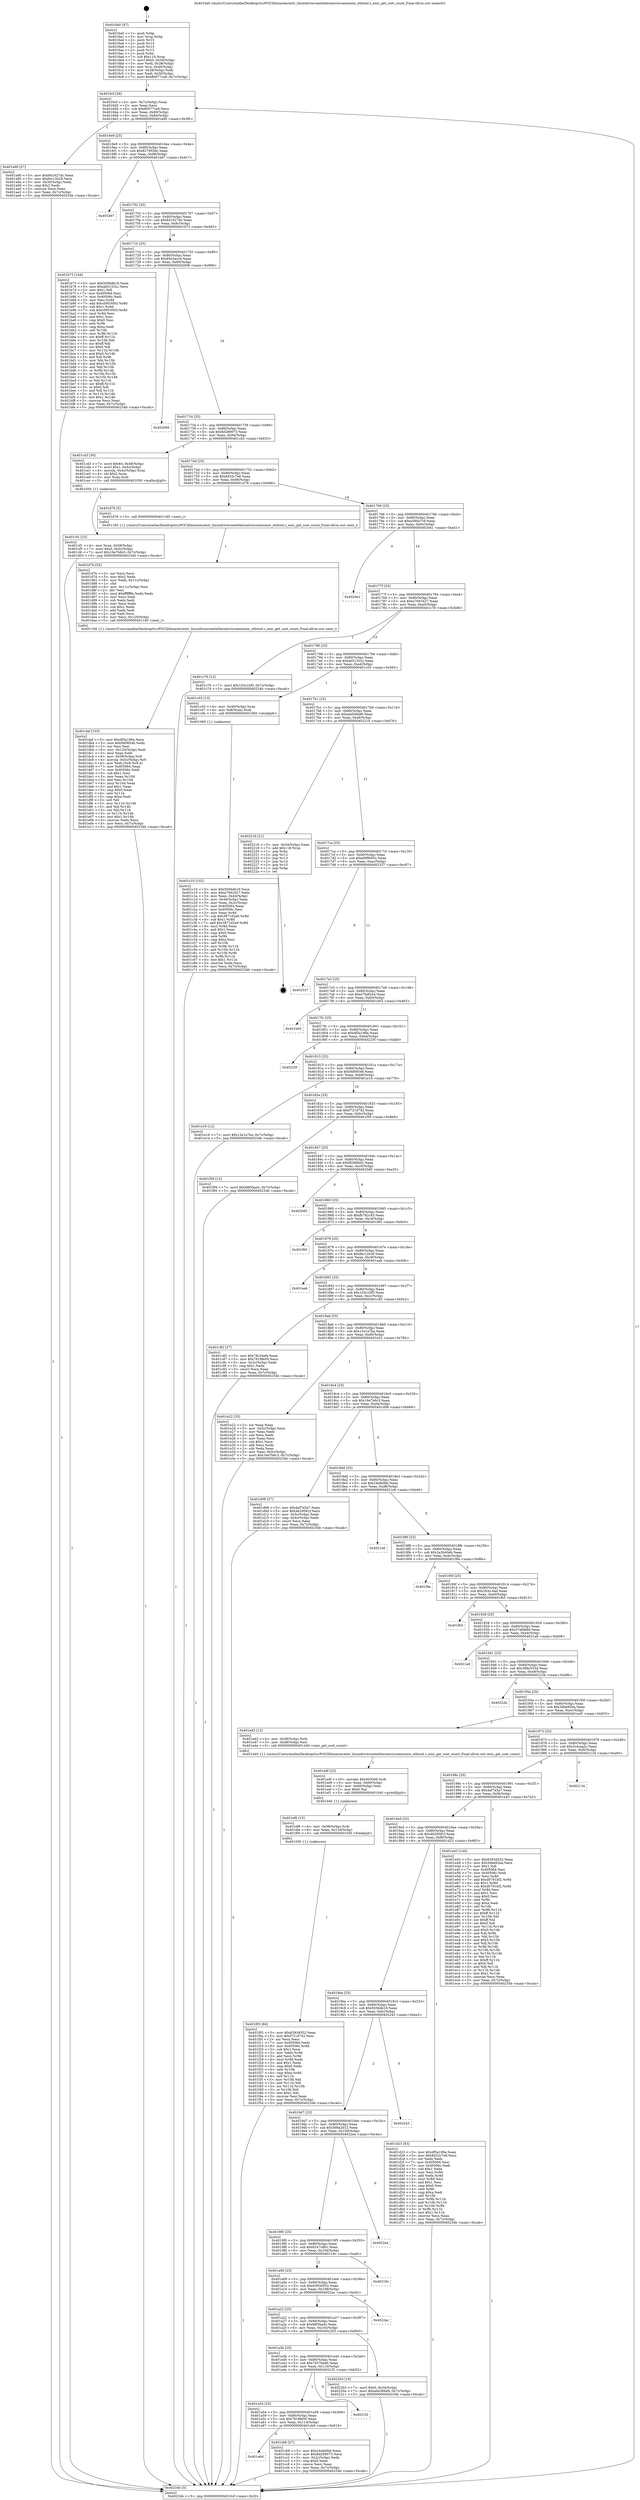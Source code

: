 digraph "0x4016a0" {
  label = "0x4016a0 (/mnt/c/Users/mathe/Desktop/tcc/POCII/binaries/extr_linuxdriversnetethernetciscoenicenic_ethtool.c_enic_get_sset_count_Final-ollvm.out::main(0))"
  labelloc = "t"
  node[shape=record]

  Entry [label="",width=0.3,height=0.3,shape=circle,fillcolor=black,style=filled]
  "0x4016cf" [label="{
     0x4016cf [26]\l
     | [instrs]\l
     &nbsp;&nbsp;0x4016cf \<+3\>: mov -0x7c(%rbp),%eax\l
     &nbsp;&nbsp;0x4016d2 \<+2\>: mov %eax,%ecx\l
     &nbsp;&nbsp;0x4016d4 \<+6\>: sub $0x80077ca9,%ecx\l
     &nbsp;&nbsp;0x4016da \<+3\>: mov %eax,-0x80(%rbp)\l
     &nbsp;&nbsp;0x4016dd \<+6\>: mov %ecx,-0x84(%rbp)\l
     &nbsp;&nbsp;0x4016e3 \<+6\>: je 0000000000401a90 \<main+0x3f0\>\l
  }"]
  "0x401a90" [label="{
     0x401a90 [27]\l
     | [instrs]\l
     &nbsp;&nbsp;0x401a90 \<+5\>: mov $0x841627dc,%eax\l
     &nbsp;&nbsp;0x401a95 \<+5\>: mov $0xfec12b28,%ecx\l
     &nbsp;&nbsp;0x401a9a \<+3\>: mov -0x30(%rbp),%edx\l
     &nbsp;&nbsp;0x401a9d \<+3\>: cmp $0x2,%edx\l
     &nbsp;&nbsp;0x401aa0 \<+3\>: cmovne %ecx,%eax\l
     &nbsp;&nbsp;0x401aa3 \<+3\>: mov %eax,-0x7c(%rbp)\l
     &nbsp;&nbsp;0x401aa6 \<+5\>: jmp 000000000040234b \<main+0xcab\>\l
  }"]
  "0x4016e9" [label="{
     0x4016e9 [25]\l
     | [instrs]\l
     &nbsp;&nbsp;0x4016e9 \<+5\>: jmp 00000000004016ee \<main+0x4e\>\l
     &nbsp;&nbsp;0x4016ee \<+3\>: mov -0x80(%rbp),%eax\l
     &nbsp;&nbsp;0x4016f1 \<+5\>: sub $0x827955dc,%eax\l
     &nbsp;&nbsp;0x4016f6 \<+6\>: mov %eax,-0x88(%rbp)\l
     &nbsp;&nbsp;0x4016fc \<+6\>: je 0000000000401b67 \<main+0x4c7\>\l
  }"]
  "0x40234b" [label="{
     0x40234b [5]\l
     | [instrs]\l
     &nbsp;&nbsp;0x40234b \<+5\>: jmp 00000000004016cf \<main+0x2f\>\l
  }"]
  "0x4016a0" [label="{
     0x4016a0 [47]\l
     | [instrs]\l
     &nbsp;&nbsp;0x4016a0 \<+1\>: push %rbp\l
     &nbsp;&nbsp;0x4016a1 \<+3\>: mov %rsp,%rbp\l
     &nbsp;&nbsp;0x4016a4 \<+2\>: push %r15\l
     &nbsp;&nbsp;0x4016a6 \<+2\>: push %r14\l
     &nbsp;&nbsp;0x4016a8 \<+2\>: push %r13\l
     &nbsp;&nbsp;0x4016aa \<+2\>: push %r12\l
     &nbsp;&nbsp;0x4016ac \<+1\>: push %rbx\l
     &nbsp;&nbsp;0x4016ad \<+7\>: sub $0x118,%rsp\l
     &nbsp;&nbsp;0x4016b4 \<+7\>: movl $0x0,-0x34(%rbp)\l
     &nbsp;&nbsp;0x4016bb \<+3\>: mov %edi,-0x38(%rbp)\l
     &nbsp;&nbsp;0x4016be \<+4\>: mov %rsi,-0x40(%rbp)\l
     &nbsp;&nbsp;0x4016c2 \<+3\>: mov -0x38(%rbp),%edi\l
     &nbsp;&nbsp;0x4016c5 \<+3\>: mov %edi,-0x30(%rbp)\l
     &nbsp;&nbsp;0x4016c8 \<+7\>: movl $0x80077ca9,-0x7c(%rbp)\l
  }"]
  Exit [label="",width=0.3,height=0.3,shape=circle,fillcolor=black,style=filled,peripheries=2]
  "0x401b67" [label="{
     0x401b67\l
  }", style=dashed]
  "0x401702" [label="{
     0x401702 [25]\l
     | [instrs]\l
     &nbsp;&nbsp;0x401702 \<+5\>: jmp 0000000000401707 \<main+0x67\>\l
     &nbsp;&nbsp;0x401707 \<+3\>: mov -0x80(%rbp),%eax\l
     &nbsp;&nbsp;0x40170a \<+5\>: sub $0x841627dc,%eax\l
     &nbsp;&nbsp;0x40170f \<+6\>: mov %eax,-0x8c(%rbp)\l
     &nbsp;&nbsp;0x401715 \<+6\>: je 0000000000401b73 \<main+0x4d3\>\l
  }"]
  "0x401f05" [label="{
     0x401f05 [84]\l
     | [instrs]\l
     &nbsp;&nbsp;0x401f05 \<+5\>: mov $0x6393d552,%eax\l
     &nbsp;&nbsp;0x401f0a \<+5\>: mov $0xf721d742,%esi\l
     &nbsp;&nbsp;0x401f0f \<+2\>: xor %ecx,%ecx\l
     &nbsp;&nbsp;0x401f11 \<+7\>: mov 0x405064,%edx\l
     &nbsp;&nbsp;0x401f18 \<+8\>: mov 0x40506c,%r8d\l
     &nbsp;&nbsp;0x401f20 \<+3\>: sub $0x1,%ecx\l
     &nbsp;&nbsp;0x401f23 \<+3\>: mov %edx,%r9d\l
     &nbsp;&nbsp;0x401f26 \<+3\>: add %ecx,%r9d\l
     &nbsp;&nbsp;0x401f29 \<+4\>: imul %r9d,%edx\l
     &nbsp;&nbsp;0x401f2d \<+3\>: and $0x1,%edx\l
     &nbsp;&nbsp;0x401f30 \<+3\>: cmp $0x0,%edx\l
     &nbsp;&nbsp;0x401f33 \<+4\>: sete %r10b\l
     &nbsp;&nbsp;0x401f37 \<+4\>: cmp $0xa,%r8d\l
     &nbsp;&nbsp;0x401f3b \<+4\>: setl %r11b\l
     &nbsp;&nbsp;0x401f3f \<+3\>: mov %r10b,%bl\l
     &nbsp;&nbsp;0x401f42 \<+3\>: and %r11b,%bl\l
     &nbsp;&nbsp;0x401f45 \<+3\>: xor %r11b,%r10b\l
     &nbsp;&nbsp;0x401f48 \<+3\>: or %r10b,%bl\l
     &nbsp;&nbsp;0x401f4b \<+3\>: test $0x1,%bl\l
     &nbsp;&nbsp;0x401f4e \<+3\>: cmovne %esi,%eax\l
     &nbsp;&nbsp;0x401f51 \<+3\>: mov %eax,-0x7c(%rbp)\l
     &nbsp;&nbsp;0x401f54 \<+5\>: jmp 000000000040234b \<main+0xcab\>\l
  }"]
  "0x401b73" [label="{
     0x401b73 [144]\l
     | [instrs]\l
     &nbsp;&nbsp;0x401b73 \<+5\>: mov $0x5056db19,%eax\l
     &nbsp;&nbsp;0x401b78 \<+5\>: mov $0xab51332c,%ecx\l
     &nbsp;&nbsp;0x401b7d \<+2\>: mov $0x1,%dl\l
     &nbsp;&nbsp;0x401b7f \<+7\>: mov 0x405064,%esi\l
     &nbsp;&nbsp;0x401b86 \<+7\>: mov 0x40506c,%edi\l
     &nbsp;&nbsp;0x401b8d \<+3\>: mov %esi,%r8d\l
     &nbsp;&nbsp;0x401b90 \<+7\>: add $0xc0953003,%r8d\l
     &nbsp;&nbsp;0x401b97 \<+4\>: sub $0x1,%r8d\l
     &nbsp;&nbsp;0x401b9b \<+7\>: sub $0xc0953003,%r8d\l
     &nbsp;&nbsp;0x401ba2 \<+4\>: imul %r8d,%esi\l
     &nbsp;&nbsp;0x401ba6 \<+3\>: and $0x1,%esi\l
     &nbsp;&nbsp;0x401ba9 \<+3\>: cmp $0x0,%esi\l
     &nbsp;&nbsp;0x401bac \<+4\>: sete %r9b\l
     &nbsp;&nbsp;0x401bb0 \<+3\>: cmp $0xa,%edi\l
     &nbsp;&nbsp;0x401bb3 \<+4\>: setl %r10b\l
     &nbsp;&nbsp;0x401bb7 \<+3\>: mov %r9b,%r11b\l
     &nbsp;&nbsp;0x401bba \<+4\>: xor $0xff,%r11b\l
     &nbsp;&nbsp;0x401bbe \<+3\>: mov %r10b,%bl\l
     &nbsp;&nbsp;0x401bc1 \<+3\>: xor $0xff,%bl\l
     &nbsp;&nbsp;0x401bc4 \<+3\>: xor $0x0,%dl\l
     &nbsp;&nbsp;0x401bc7 \<+3\>: mov %r11b,%r14b\l
     &nbsp;&nbsp;0x401bca \<+4\>: and $0x0,%r14b\l
     &nbsp;&nbsp;0x401bce \<+3\>: and %dl,%r9b\l
     &nbsp;&nbsp;0x401bd1 \<+3\>: mov %bl,%r15b\l
     &nbsp;&nbsp;0x401bd4 \<+4\>: and $0x0,%r15b\l
     &nbsp;&nbsp;0x401bd8 \<+3\>: and %dl,%r10b\l
     &nbsp;&nbsp;0x401bdb \<+3\>: or %r9b,%r14b\l
     &nbsp;&nbsp;0x401bde \<+3\>: or %r10b,%r15b\l
     &nbsp;&nbsp;0x401be1 \<+3\>: xor %r15b,%r14b\l
     &nbsp;&nbsp;0x401be4 \<+3\>: or %bl,%r11b\l
     &nbsp;&nbsp;0x401be7 \<+4\>: xor $0xff,%r11b\l
     &nbsp;&nbsp;0x401beb \<+3\>: or $0x0,%dl\l
     &nbsp;&nbsp;0x401bee \<+3\>: and %dl,%r11b\l
     &nbsp;&nbsp;0x401bf1 \<+3\>: or %r11b,%r14b\l
     &nbsp;&nbsp;0x401bf4 \<+4\>: test $0x1,%r14b\l
     &nbsp;&nbsp;0x401bf8 \<+3\>: cmovne %ecx,%eax\l
     &nbsp;&nbsp;0x401bfb \<+3\>: mov %eax,-0x7c(%rbp)\l
     &nbsp;&nbsp;0x401bfe \<+5\>: jmp 000000000040234b \<main+0xcab\>\l
  }"]
  "0x40171b" [label="{
     0x40171b [25]\l
     | [instrs]\l
     &nbsp;&nbsp;0x40171b \<+5\>: jmp 0000000000401720 \<main+0x80\>\l
     &nbsp;&nbsp;0x401720 \<+3\>: mov -0x80(%rbp),%eax\l
     &nbsp;&nbsp;0x401723 \<+5\>: sub $0x85e3acc4,%eax\l
     &nbsp;&nbsp;0x401728 \<+6\>: mov %eax,-0x90(%rbp)\l
     &nbsp;&nbsp;0x40172e \<+6\>: je 0000000000402008 \<main+0x968\>\l
  }"]
  "0x401ef6" [label="{
     0x401ef6 [15]\l
     | [instrs]\l
     &nbsp;&nbsp;0x401ef6 \<+4\>: mov -0x58(%rbp),%rdi\l
     &nbsp;&nbsp;0x401efa \<+6\>: mov %eax,-0x124(%rbp)\l
     &nbsp;&nbsp;0x401f00 \<+5\>: call 0000000000401030 \<free@plt\>\l
     | [calls]\l
     &nbsp;&nbsp;0x401030 \{1\} (unknown)\l
  }"]
  "0x402008" [label="{
     0x402008\l
  }", style=dashed]
  "0x401734" [label="{
     0x401734 [25]\l
     | [instrs]\l
     &nbsp;&nbsp;0x401734 \<+5\>: jmp 0000000000401739 \<main+0x99\>\l
     &nbsp;&nbsp;0x401739 \<+3\>: mov -0x80(%rbp),%eax\l
     &nbsp;&nbsp;0x40173c \<+5\>: sub $0x8d289073,%eax\l
     &nbsp;&nbsp;0x401741 \<+6\>: mov %eax,-0x94(%rbp)\l
     &nbsp;&nbsp;0x401747 \<+6\>: je 0000000000401cd3 \<main+0x633\>\l
  }"]
  "0x401edf" [label="{
     0x401edf [23]\l
     | [instrs]\l
     &nbsp;&nbsp;0x401edf \<+10\>: movabs $0x4030d6,%rdi\l
     &nbsp;&nbsp;0x401ee9 \<+3\>: mov %eax,-0x60(%rbp)\l
     &nbsp;&nbsp;0x401eec \<+3\>: mov -0x60(%rbp),%esi\l
     &nbsp;&nbsp;0x401eef \<+2\>: mov $0x0,%al\l
     &nbsp;&nbsp;0x401ef1 \<+5\>: call 0000000000401040 \<printf@plt\>\l
     | [calls]\l
     &nbsp;&nbsp;0x401040 \{1\} (unknown)\l
  }"]
  "0x401cd3" [label="{
     0x401cd3 [30]\l
     | [instrs]\l
     &nbsp;&nbsp;0x401cd3 \<+7\>: movl $0x64,-0x48(%rbp)\l
     &nbsp;&nbsp;0x401cda \<+7\>: movl $0x1,-0x4c(%rbp)\l
     &nbsp;&nbsp;0x401ce1 \<+4\>: movslq -0x4c(%rbp),%rax\l
     &nbsp;&nbsp;0x401ce5 \<+4\>: shl $0x2,%rax\l
     &nbsp;&nbsp;0x401ce9 \<+3\>: mov %rax,%rdi\l
     &nbsp;&nbsp;0x401cec \<+5\>: call 0000000000401050 \<malloc@plt\>\l
     | [calls]\l
     &nbsp;&nbsp;0x401050 \{1\} (unknown)\l
  }"]
  "0x40174d" [label="{
     0x40174d [25]\l
     | [instrs]\l
     &nbsp;&nbsp;0x40174d \<+5\>: jmp 0000000000401752 \<main+0xb2\>\l
     &nbsp;&nbsp;0x401752 \<+3\>: mov -0x80(%rbp),%eax\l
     &nbsp;&nbsp;0x401755 \<+5\>: sub $0x9432c7e8,%eax\l
     &nbsp;&nbsp;0x40175a \<+6\>: mov %eax,-0x98(%rbp)\l
     &nbsp;&nbsp;0x401760 \<+6\>: je 0000000000401d76 \<main+0x6d6\>\l
  }"]
  "0x401daf" [label="{
     0x401daf [103]\l
     | [instrs]\l
     &nbsp;&nbsp;0x401daf \<+5\>: mov $0xdf5a199a,%ecx\l
     &nbsp;&nbsp;0x401db4 \<+5\>: mov $0xf4f08546,%edx\l
     &nbsp;&nbsp;0x401db9 \<+2\>: xor %esi,%esi\l
     &nbsp;&nbsp;0x401dbb \<+6\>: mov -0x120(%rbp),%edi\l
     &nbsp;&nbsp;0x401dc1 \<+3\>: imul %eax,%edi\l
     &nbsp;&nbsp;0x401dc4 \<+4\>: mov -0x58(%rbp),%r8\l
     &nbsp;&nbsp;0x401dc8 \<+4\>: movslq -0x5c(%rbp),%r9\l
     &nbsp;&nbsp;0x401dcc \<+4\>: mov %edi,(%r8,%r9,4)\l
     &nbsp;&nbsp;0x401dd0 \<+7\>: mov 0x405064,%eax\l
     &nbsp;&nbsp;0x401dd7 \<+7\>: mov 0x40506c,%edi\l
     &nbsp;&nbsp;0x401dde \<+3\>: sub $0x1,%esi\l
     &nbsp;&nbsp;0x401de1 \<+3\>: mov %eax,%r10d\l
     &nbsp;&nbsp;0x401de4 \<+3\>: add %esi,%r10d\l
     &nbsp;&nbsp;0x401de7 \<+4\>: imul %r10d,%eax\l
     &nbsp;&nbsp;0x401deb \<+3\>: and $0x1,%eax\l
     &nbsp;&nbsp;0x401dee \<+3\>: cmp $0x0,%eax\l
     &nbsp;&nbsp;0x401df1 \<+4\>: sete %r11b\l
     &nbsp;&nbsp;0x401df5 \<+3\>: cmp $0xa,%edi\l
     &nbsp;&nbsp;0x401df8 \<+3\>: setl %bl\l
     &nbsp;&nbsp;0x401dfb \<+3\>: mov %r11b,%r14b\l
     &nbsp;&nbsp;0x401dfe \<+3\>: and %bl,%r14b\l
     &nbsp;&nbsp;0x401e01 \<+3\>: xor %bl,%r11b\l
     &nbsp;&nbsp;0x401e04 \<+3\>: or %r11b,%r14b\l
     &nbsp;&nbsp;0x401e07 \<+4\>: test $0x1,%r14b\l
     &nbsp;&nbsp;0x401e0b \<+3\>: cmovne %edx,%ecx\l
     &nbsp;&nbsp;0x401e0e \<+3\>: mov %ecx,-0x7c(%rbp)\l
     &nbsp;&nbsp;0x401e11 \<+5\>: jmp 000000000040234b \<main+0xcab\>\l
  }"]
  "0x401d76" [label="{
     0x401d76 [5]\l
     | [instrs]\l
     &nbsp;&nbsp;0x401d76 \<+5\>: call 0000000000401160 \<next_i\>\l
     | [calls]\l
     &nbsp;&nbsp;0x401160 \{1\} (/mnt/c/Users/mathe/Desktop/tcc/POCII/binaries/extr_linuxdriversnetethernetciscoenicenic_ethtool.c_enic_get_sset_count_Final-ollvm.out::next_i)\l
  }"]
  "0x401766" [label="{
     0x401766 [25]\l
     | [instrs]\l
     &nbsp;&nbsp;0x401766 \<+5\>: jmp 000000000040176b \<main+0xcb\>\l
     &nbsp;&nbsp;0x40176b \<+3\>: mov -0x80(%rbp),%eax\l
     &nbsp;&nbsp;0x40176e \<+5\>: sub $0xa590a7c9,%eax\l
     &nbsp;&nbsp;0x401773 \<+6\>: mov %eax,-0x9c(%rbp)\l
     &nbsp;&nbsp;0x401779 \<+6\>: je 00000000004020e1 \<main+0xa41\>\l
  }"]
  "0x401d7b" [label="{
     0x401d7b [52]\l
     | [instrs]\l
     &nbsp;&nbsp;0x401d7b \<+2\>: xor %ecx,%ecx\l
     &nbsp;&nbsp;0x401d7d \<+5\>: mov $0x2,%edx\l
     &nbsp;&nbsp;0x401d82 \<+6\>: mov %edx,-0x11c(%rbp)\l
     &nbsp;&nbsp;0x401d88 \<+1\>: cltd\l
     &nbsp;&nbsp;0x401d89 \<+6\>: mov -0x11c(%rbp),%esi\l
     &nbsp;&nbsp;0x401d8f \<+2\>: idiv %esi\l
     &nbsp;&nbsp;0x401d91 \<+6\>: imul $0xfffffffe,%edx,%edx\l
     &nbsp;&nbsp;0x401d97 \<+2\>: mov %ecx,%edi\l
     &nbsp;&nbsp;0x401d99 \<+2\>: sub %edx,%edi\l
     &nbsp;&nbsp;0x401d9b \<+2\>: mov %ecx,%edx\l
     &nbsp;&nbsp;0x401d9d \<+3\>: sub $0x1,%edx\l
     &nbsp;&nbsp;0x401da0 \<+2\>: add %edx,%edi\l
     &nbsp;&nbsp;0x401da2 \<+2\>: sub %edi,%ecx\l
     &nbsp;&nbsp;0x401da4 \<+6\>: mov %ecx,-0x120(%rbp)\l
     &nbsp;&nbsp;0x401daa \<+5\>: call 0000000000401160 \<next_i\>\l
     | [calls]\l
     &nbsp;&nbsp;0x401160 \{1\} (/mnt/c/Users/mathe/Desktop/tcc/POCII/binaries/extr_linuxdriversnetethernetciscoenicenic_ethtool.c_enic_get_sset_count_Final-ollvm.out::next_i)\l
  }"]
  "0x4020e1" [label="{
     0x4020e1\l
  }", style=dashed]
  "0x40177f" [label="{
     0x40177f [25]\l
     | [instrs]\l
     &nbsp;&nbsp;0x40177f \<+5\>: jmp 0000000000401784 \<main+0xe4\>\l
     &nbsp;&nbsp;0x401784 \<+3\>: mov -0x80(%rbp),%eax\l
     &nbsp;&nbsp;0x401787 \<+5\>: sub $0xa7691627,%eax\l
     &nbsp;&nbsp;0x40178c \<+6\>: mov %eax,-0xa0(%rbp)\l
     &nbsp;&nbsp;0x401792 \<+6\>: je 0000000000401c76 \<main+0x5d6\>\l
  }"]
  "0x401cf1" [label="{
     0x401cf1 [23]\l
     | [instrs]\l
     &nbsp;&nbsp;0x401cf1 \<+4\>: mov %rax,-0x58(%rbp)\l
     &nbsp;&nbsp;0x401cf5 \<+7\>: movl $0x0,-0x5c(%rbp)\l
     &nbsp;&nbsp;0x401cfc \<+7\>: movl $0x16e7b6c3,-0x7c(%rbp)\l
     &nbsp;&nbsp;0x401d03 \<+5\>: jmp 000000000040234b \<main+0xcab\>\l
  }"]
  "0x401c76" [label="{
     0x401c76 [12]\l
     | [instrs]\l
     &nbsp;&nbsp;0x401c76 \<+7\>: movl $0x103c1bf5,-0x7c(%rbp)\l
     &nbsp;&nbsp;0x401c7d \<+5\>: jmp 000000000040234b \<main+0xcab\>\l
  }"]
  "0x401798" [label="{
     0x401798 [25]\l
     | [instrs]\l
     &nbsp;&nbsp;0x401798 \<+5\>: jmp 000000000040179d \<main+0xfd\>\l
     &nbsp;&nbsp;0x40179d \<+3\>: mov -0x80(%rbp),%eax\l
     &nbsp;&nbsp;0x4017a0 \<+5\>: sub $0xab51332c,%eax\l
     &nbsp;&nbsp;0x4017a5 \<+6\>: mov %eax,-0xa4(%rbp)\l
     &nbsp;&nbsp;0x4017ab \<+6\>: je 0000000000401c03 \<main+0x563\>\l
  }"]
  "0x401a6d" [label="{
     0x401a6d\l
  }", style=dashed]
  "0x401c03" [label="{
     0x401c03 [13]\l
     | [instrs]\l
     &nbsp;&nbsp;0x401c03 \<+4\>: mov -0x40(%rbp),%rax\l
     &nbsp;&nbsp;0x401c07 \<+4\>: mov 0x8(%rax),%rdi\l
     &nbsp;&nbsp;0x401c0b \<+5\>: call 0000000000401060 \<atoi@plt\>\l
     | [calls]\l
     &nbsp;&nbsp;0x401060 \{1\} (unknown)\l
  }"]
  "0x4017b1" [label="{
     0x4017b1 [25]\l
     | [instrs]\l
     &nbsp;&nbsp;0x4017b1 \<+5\>: jmp 00000000004017b6 \<main+0x116\>\l
     &nbsp;&nbsp;0x4017b6 \<+3\>: mov -0x80(%rbp),%eax\l
     &nbsp;&nbsp;0x4017b9 \<+5\>: sub $0xabd36bd9,%eax\l
     &nbsp;&nbsp;0x4017be \<+6\>: mov %eax,-0xa8(%rbp)\l
     &nbsp;&nbsp;0x4017c4 \<+6\>: je 0000000000402216 \<main+0xb76\>\l
  }"]
  "0x401c10" [label="{
     0x401c10 [102]\l
     | [instrs]\l
     &nbsp;&nbsp;0x401c10 \<+5\>: mov $0x5056db19,%ecx\l
     &nbsp;&nbsp;0x401c15 \<+5\>: mov $0xa7691627,%edx\l
     &nbsp;&nbsp;0x401c1a \<+3\>: mov %eax,-0x44(%rbp)\l
     &nbsp;&nbsp;0x401c1d \<+3\>: mov -0x44(%rbp),%eax\l
     &nbsp;&nbsp;0x401c20 \<+3\>: mov %eax,-0x2c(%rbp)\l
     &nbsp;&nbsp;0x401c23 \<+7\>: mov 0x405064,%eax\l
     &nbsp;&nbsp;0x401c2a \<+7\>: mov 0x40506c,%esi\l
     &nbsp;&nbsp;0x401c31 \<+3\>: mov %eax,%r8d\l
     &nbsp;&nbsp;0x401c34 \<+7\>: sub $0x3871d2a9,%r8d\l
     &nbsp;&nbsp;0x401c3b \<+4\>: sub $0x1,%r8d\l
     &nbsp;&nbsp;0x401c3f \<+7\>: add $0x3871d2a9,%r8d\l
     &nbsp;&nbsp;0x401c46 \<+4\>: imul %r8d,%eax\l
     &nbsp;&nbsp;0x401c4a \<+3\>: and $0x1,%eax\l
     &nbsp;&nbsp;0x401c4d \<+3\>: cmp $0x0,%eax\l
     &nbsp;&nbsp;0x401c50 \<+4\>: sete %r9b\l
     &nbsp;&nbsp;0x401c54 \<+3\>: cmp $0xa,%esi\l
     &nbsp;&nbsp;0x401c57 \<+4\>: setl %r10b\l
     &nbsp;&nbsp;0x401c5b \<+3\>: mov %r9b,%r11b\l
     &nbsp;&nbsp;0x401c5e \<+3\>: and %r10b,%r11b\l
     &nbsp;&nbsp;0x401c61 \<+3\>: xor %r10b,%r9b\l
     &nbsp;&nbsp;0x401c64 \<+3\>: or %r9b,%r11b\l
     &nbsp;&nbsp;0x401c67 \<+4\>: test $0x1,%r11b\l
     &nbsp;&nbsp;0x401c6b \<+3\>: cmovne %edx,%ecx\l
     &nbsp;&nbsp;0x401c6e \<+3\>: mov %ecx,-0x7c(%rbp)\l
     &nbsp;&nbsp;0x401c71 \<+5\>: jmp 000000000040234b \<main+0xcab\>\l
  }"]
  "0x401cb8" [label="{
     0x401cb8 [27]\l
     | [instrs]\l
     &nbsp;&nbsp;0x401cb8 \<+5\>: mov $0x24efa0bb,%eax\l
     &nbsp;&nbsp;0x401cbd \<+5\>: mov $0x8d289073,%ecx\l
     &nbsp;&nbsp;0x401cc2 \<+3\>: mov -0x2c(%rbp),%edx\l
     &nbsp;&nbsp;0x401cc5 \<+3\>: cmp $0x0,%edx\l
     &nbsp;&nbsp;0x401cc8 \<+3\>: cmove %ecx,%eax\l
     &nbsp;&nbsp;0x401ccb \<+3\>: mov %eax,-0x7c(%rbp)\l
     &nbsp;&nbsp;0x401cce \<+5\>: jmp 000000000040234b \<main+0xcab\>\l
  }"]
  "0x402216" [label="{
     0x402216 [21]\l
     | [instrs]\l
     &nbsp;&nbsp;0x402216 \<+3\>: mov -0x34(%rbp),%eax\l
     &nbsp;&nbsp;0x402219 \<+7\>: add $0x118,%rsp\l
     &nbsp;&nbsp;0x402220 \<+1\>: pop %rbx\l
     &nbsp;&nbsp;0x402221 \<+2\>: pop %r12\l
     &nbsp;&nbsp;0x402223 \<+2\>: pop %r13\l
     &nbsp;&nbsp;0x402225 \<+2\>: pop %r14\l
     &nbsp;&nbsp;0x402227 \<+2\>: pop %r15\l
     &nbsp;&nbsp;0x402229 \<+1\>: pop %rbp\l
     &nbsp;&nbsp;0x40222a \<+1\>: ret\l
  }"]
  "0x4017ca" [label="{
     0x4017ca [25]\l
     | [instrs]\l
     &nbsp;&nbsp;0x4017ca \<+5\>: jmp 00000000004017cf \<main+0x12f\>\l
     &nbsp;&nbsp;0x4017cf \<+3\>: mov -0x80(%rbp),%eax\l
     &nbsp;&nbsp;0x4017d2 \<+5\>: sub $0xd0f9b05c,%eax\l
     &nbsp;&nbsp;0x4017d7 \<+6\>: mov %eax,-0xac(%rbp)\l
     &nbsp;&nbsp;0x4017dd \<+6\>: je 0000000000402337 \<main+0xc97\>\l
  }"]
  "0x401a54" [label="{
     0x401a54 [25]\l
     | [instrs]\l
     &nbsp;&nbsp;0x401a54 \<+5\>: jmp 0000000000401a59 \<main+0x3b9\>\l
     &nbsp;&nbsp;0x401a59 \<+3\>: mov -0x80(%rbp),%eax\l
     &nbsp;&nbsp;0x401a5c \<+5\>: sub $0x7818fe50,%eax\l
     &nbsp;&nbsp;0x401a61 \<+6\>: mov %eax,-0x114(%rbp)\l
     &nbsp;&nbsp;0x401a67 \<+6\>: je 0000000000401cb8 \<main+0x618\>\l
  }"]
  "0x402337" [label="{
     0x402337\l
  }", style=dashed]
  "0x4017e3" [label="{
     0x4017e3 [25]\l
     | [instrs]\l
     &nbsp;&nbsp;0x4017e3 \<+5\>: jmp 00000000004017e8 \<main+0x148\>\l
     &nbsp;&nbsp;0x4017e8 \<+3\>: mov -0x80(%rbp),%eax\l
     &nbsp;&nbsp;0x4017eb \<+5\>: sub $0xd7bdf2e4,%eax\l
     &nbsp;&nbsp;0x4017f0 \<+6\>: mov %eax,-0xb0(%rbp)\l
     &nbsp;&nbsp;0x4017f6 \<+6\>: je 0000000000401b03 \<main+0x463\>\l
  }"]
  "0x4021f2" [label="{
     0x4021f2\l
  }", style=dashed]
  "0x401b03" [label="{
     0x401b03\l
  }", style=dashed]
  "0x4017fc" [label="{
     0x4017fc [25]\l
     | [instrs]\l
     &nbsp;&nbsp;0x4017fc \<+5\>: jmp 0000000000401801 \<main+0x161\>\l
     &nbsp;&nbsp;0x401801 \<+3\>: mov -0x80(%rbp),%eax\l
     &nbsp;&nbsp;0x401804 \<+5\>: sub $0xdf5a199a,%eax\l
     &nbsp;&nbsp;0x401809 \<+6\>: mov %eax,-0xb4(%rbp)\l
     &nbsp;&nbsp;0x40180f \<+6\>: je 000000000040225f \<main+0xbbf\>\l
  }"]
  "0x401a3b" [label="{
     0x401a3b [25]\l
     | [instrs]\l
     &nbsp;&nbsp;0x401a3b \<+5\>: jmp 0000000000401a40 \<main+0x3a0\>\l
     &nbsp;&nbsp;0x401a40 \<+3\>: mov -0x80(%rbp),%eax\l
     &nbsp;&nbsp;0x401a43 \<+5\>: sub $0x7457bed0,%eax\l
     &nbsp;&nbsp;0x401a48 \<+6\>: mov %eax,-0x110(%rbp)\l
     &nbsp;&nbsp;0x401a4e \<+6\>: je 00000000004021f2 \<main+0xb52\>\l
  }"]
  "0x40225f" [label="{
     0x40225f\l
  }", style=dashed]
  "0x401815" [label="{
     0x401815 [25]\l
     | [instrs]\l
     &nbsp;&nbsp;0x401815 \<+5\>: jmp 000000000040181a \<main+0x17a\>\l
     &nbsp;&nbsp;0x40181a \<+3\>: mov -0x80(%rbp),%eax\l
     &nbsp;&nbsp;0x40181d \<+5\>: sub $0xf4f08546,%eax\l
     &nbsp;&nbsp;0x401822 \<+6\>: mov %eax,-0xb8(%rbp)\l
     &nbsp;&nbsp;0x401828 \<+6\>: je 0000000000401e16 \<main+0x776\>\l
  }"]
  "0x402203" [label="{
     0x402203 [19]\l
     | [instrs]\l
     &nbsp;&nbsp;0x402203 \<+7\>: movl $0x0,-0x34(%rbp)\l
     &nbsp;&nbsp;0x40220a \<+7\>: movl $0xabd36bd9,-0x7c(%rbp)\l
     &nbsp;&nbsp;0x402211 \<+5\>: jmp 000000000040234b \<main+0xcab\>\l
  }"]
  "0x401e16" [label="{
     0x401e16 [12]\l
     | [instrs]\l
     &nbsp;&nbsp;0x401e16 \<+7\>: movl $0x12e1a7ba,-0x7c(%rbp)\l
     &nbsp;&nbsp;0x401e1d \<+5\>: jmp 000000000040234b \<main+0xcab\>\l
  }"]
  "0x40182e" [label="{
     0x40182e [25]\l
     | [instrs]\l
     &nbsp;&nbsp;0x40182e \<+5\>: jmp 0000000000401833 \<main+0x193\>\l
     &nbsp;&nbsp;0x401833 \<+3\>: mov -0x80(%rbp),%eax\l
     &nbsp;&nbsp;0x401836 \<+5\>: sub $0xf721d742,%eax\l
     &nbsp;&nbsp;0x40183b \<+6\>: mov %eax,-0xbc(%rbp)\l
     &nbsp;&nbsp;0x401841 \<+6\>: je 0000000000401f59 \<main+0x8b9\>\l
  }"]
  "0x401a22" [label="{
     0x401a22 [25]\l
     | [instrs]\l
     &nbsp;&nbsp;0x401a22 \<+5\>: jmp 0000000000401a27 \<main+0x387\>\l
     &nbsp;&nbsp;0x401a27 \<+3\>: mov -0x80(%rbp),%eax\l
     &nbsp;&nbsp;0x401a2a \<+5\>: sub $0x68f3ba4c,%eax\l
     &nbsp;&nbsp;0x401a2f \<+6\>: mov %eax,-0x10c(%rbp)\l
     &nbsp;&nbsp;0x401a35 \<+6\>: je 0000000000402203 \<main+0xb63\>\l
  }"]
  "0x401f59" [label="{
     0x401f59 [12]\l
     | [instrs]\l
     &nbsp;&nbsp;0x401f59 \<+7\>: movl $0x68f3ba4c,-0x7c(%rbp)\l
     &nbsp;&nbsp;0x401f60 \<+5\>: jmp 000000000040234b \<main+0xcab\>\l
  }"]
  "0x401847" [label="{
     0x401847 [25]\l
     | [instrs]\l
     &nbsp;&nbsp;0x401847 \<+5\>: jmp 000000000040184c \<main+0x1ac\>\l
     &nbsp;&nbsp;0x40184c \<+3\>: mov -0x80(%rbp),%eax\l
     &nbsp;&nbsp;0x40184f \<+5\>: sub $0xf9289bd2,%eax\l
     &nbsp;&nbsp;0x401854 \<+6\>: mov %eax,-0xc0(%rbp)\l
     &nbsp;&nbsp;0x40185a \<+6\>: je 00000000004020d5 \<main+0xa35\>\l
  }"]
  "0x4022ac" [label="{
     0x4022ac\l
  }", style=dashed]
  "0x4020d5" [label="{
     0x4020d5\l
  }", style=dashed]
  "0x401860" [label="{
     0x401860 [25]\l
     | [instrs]\l
     &nbsp;&nbsp;0x401860 \<+5\>: jmp 0000000000401865 \<main+0x1c5\>\l
     &nbsp;&nbsp;0x401865 \<+3\>: mov -0x80(%rbp),%eax\l
     &nbsp;&nbsp;0x401868 \<+5\>: sub $0xfb782c45,%eax\l
     &nbsp;&nbsp;0x40186d \<+6\>: mov %eax,-0xc4(%rbp)\l
     &nbsp;&nbsp;0x401873 \<+6\>: je 0000000000401f65 \<main+0x8c5\>\l
  }"]
  "0x401a09" [label="{
     0x401a09 [25]\l
     | [instrs]\l
     &nbsp;&nbsp;0x401a09 \<+5\>: jmp 0000000000401a0e \<main+0x36e\>\l
     &nbsp;&nbsp;0x401a0e \<+3\>: mov -0x80(%rbp),%eax\l
     &nbsp;&nbsp;0x401a11 \<+5\>: sub $0x6393d552,%eax\l
     &nbsp;&nbsp;0x401a16 \<+6\>: mov %eax,-0x108(%rbp)\l
     &nbsp;&nbsp;0x401a1c \<+6\>: je 00000000004022ac \<main+0xc0c\>\l
  }"]
  "0x401f65" [label="{
     0x401f65\l
  }", style=dashed]
  "0x401879" [label="{
     0x401879 [25]\l
     | [instrs]\l
     &nbsp;&nbsp;0x401879 \<+5\>: jmp 000000000040187e \<main+0x1de\>\l
     &nbsp;&nbsp;0x40187e \<+3\>: mov -0x80(%rbp),%eax\l
     &nbsp;&nbsp;0x401881 \<+5\>: sub $0xfec12b28,%eax\l
     &nbsp;&nbsp;0x401886 \<+6\>: mov %eax,-0xc8(%rbp)\l
     &nbsp;&nbsp;0x40188c \<+6\>: je 0000000000401aab \<main+0x40b\>\l
  }"]
  "0x40219c" [label="{
     0x40219c\l
  }", style=dashed]
  "0x401aab" [label="{
     0x401aab\l
  }", style=dashed]
  "0x401892" [label="{
     0x401892 [25]\l
     | [instrs]\l
     &nbsp;&nbsp;0x401892 \<+5\>: jmp 0000000000401897 \<main+0x1f7\>\l
     &nbsp;&nbsp;0x401897 \<+3\>: mov -0x80(%rbp),%eax\l
     &nbsp;&nbsp;0x40189a \<+5\>: sub $0x103c1bf5,%eax\l
     &nbsp;&nbsp;0x40189f \<+6\>: mov %eax,-0xcc(%rbp)\l
     &nbsp;&nbsp;0x4018a5 \<+6\>: je 0000000000401c82 \<main+0x5e2\>\l
  }"]
  "0x4019f0" [label="{
     0x4019f0 [25]\l
     | [instrs]\l
     &nbsp;&nbsp;0x4019f0 \<+5\>: jmp 00000000004019f5 \<main+0x355\>\l
     &nbsp;&nbsp;0x4019f5 \<+3\>: mov -0x80(%rbp),%eax\l
     &nbsp;&nbsp;0x4019f8 \<+5\>: sub $0x6247c8b1,%eax\l
     &nbsp;&nbsp;0x4019fd \<+6\>: mov %eax,-0x104(%rbp)\l
     &nbsp;&nbsp;0x401a03 \<+6\>: je 000000000040219c \<main+0xafc\>\l
  }"]
  "0x401c82" [label="{
     0x401c82 [27]\l
     | [instrs]\l
     &nbsp;&nbsp;0x401c82 \<+5\>: mov $0x78c34efa,%eax\l
     &nbsp;&nbsp;0x401c87 \<+5\>: mov $0x7818fe50,%ecx\l
     &nbsp;&nbsp;0x401c8c \<+3\>: mov -0x2c(%rbp),%edx\l
     &nbsp;&nbsp;0x401c8f \<+3\>: cmp $0x1,%edx\l
     &nbsp;&nbsp;0x401c92 \<+3\>: cmovl %ecx,%eax\l
     &nbsp;&nbsp;0x401c95 \<+3\>: mov %eax,-0x7c(%rbp)\l
     &nbsp;&nbsp;0x401c98 \<+5\>: jmp 000000000040234b \<main+0xcab\>\l
  }"]
  "0x4018ab" [label="{
     0x4018ab [25]\l
     | [instrs]\l
     &nbsp;&nbsp;0x4018ab \<+5\>: jmp 00000000004018b0 \<main+0x210\>\l
     &nbsp;&nbsp;0x4018b0 \<+3\>: mov -0x80(%rbp),%eax\l
     &nbsp;&nbsp;0x4018b3 \<+5\>: sub $0x12e1a7ba,%eax\l
     &nbsp;&nbsp;0x4018b8 \<+6\>: mov %eax,-0xd0(%rbp)\l
     &nbsp;&nbsp;0x4018be \<+6\>: je 0000000000401e22 \<main+0x782\>\l
  }"]
  "0x4022ea" [label="{
     0x4022ea\l
  }", style=dashed]
  "0x401e22" [label="{
     0x401e22 [33]\l
     | [instrs]\l
     &nbsp;&nbsp;0x401e22 \<+2\>: xor %eax,%eax\l
     &nbsp;&nbsp;0x401e24 \<+3\>: mov -0x5c(%rbp),%ecx\l
     &nbsp;&nbsp;0x401e27 \<+2\>: mov %eax,%edx\l
     &nbsp;&nbsp;0x401e29 \<+2\>: sub %ecx,%edx\l
     &nbsp;&nbsp;0x401e2b \<+2\>: mov %eax,%ecx\l
     &nbsp;&nbsp;0x401e2d \<+3\>: sub $0x1,%ecx\l
     &nbsp;&nbsp;0x401e30 \<+2\>: add %ecx,%edx\l
     &nbsp;&nbsp;0x401e32 \<+2\>: sub %edx,%eax\l
     &nbsp;&nbsp;0x401e34 \<+3\>: mov %eax,-0x5c(%rbp)\l
     &nbsp;&nbsp;0x401e37 \<+7\>: movl $0x16e7b6c3,-0x7c(%rbp)\l
     &nbsp;&nbsp;0x401e3e \<+5\>: jmp 000000000040234b \<main+0xcab\>\l
  }"]
  "0x4018c4" [label="{
     0x4018c4 [25]\l
     | [instrs]\l
     &nbsp;&nbsp;0x4018c4 \<+5\>: jmp 00000000004018c9 \<main+0x229\>\l
     &nbsp;&nbsp;0x4018c9 \<+3\>: mov -0x80(%rbp),%eax\l
     &nbsp;&nbsp;0x4018cc \<+5\>: sub $0x16e7b6c3,%eax\l
     &nbsp;&nbsp;0x4018d1 \<+6\>: mov %eax,-0xd4(%rbp)\l
     &nbsp;&nbsp;0x4018d7 \<+6\>: je 0000000000401d08 \<main+0x668\>\l
  }"]
  "0x4019d7" [label="{
     0x4019d7 [25]\l
     | [instrs]\l
     &nbsp;&nbsp;0x4019d7 \<+5\>: jmp 00000000004019dc \<main+0x33c\>\l
     &nbsp;&nbsp;0x4019dc \<+3\>: mov -0x80(%rbp),%eax\l
     &nbsp;&nbsp;0x4019df \<+5\>: sub $0x568a2d12,%eax\l
     &nbsp;&nbsp;0x4019e4 \<+6\>: mov %eax,-0x100(%rbp)\l
     &nbsp;&nbsp;0x4019ea \<+6\>: je 00000000004022ea \<main+0xc4a\>\l
  }"]
  "0x401d08" [label="{
     0x401d08 [27]\l
     | [instrs]\l
     &nbsp;&nbsp;0x401d08 \<+5\>: mov $0x4af7d3a7,%eax\l
     &nbsp;&nbsp;0x401d0d \<+5\>: mov $0x4b29581f,%ecx\l
     &nbsp;&nbsp;0x401d12 \<+3\>: mov -0x5c(%rbp),%edx\l
     &nbsp;&nbsp;0x401d15 \<+3\>: cmp -0x4c(%rbp),%edx\l
     &nbsp;&nbsp;0x401d18 \<+3\>: cmovl %ecx,%eax\l
     &nbsp;&nbsp;0x401d1b \<+3\>: mov %eax,-0x7c(%rbp)\l
     &nbsp;&nbsp;0x401d1e \<+5\>: jmp 000000000040234b \<main+0xcab\>\l
  }"]
  "0x4018dd" [label="{
     0x4018dd [25]\l
     | [instrs]\l
     &nbsp;&nbsp;0x4018dd \<+5\>: jmp 00000000004018e2 \<main+0x242\>\l
     &nbsp;&nbsp;0x4018e2 \<+3\>: mov -0x80(%rbp),%eax\l
     &nbsp;&nbsp;0x4018e5 \<+5\>: sub $0x24efa0bb,%eax\l
     &nbsp;&nbsp;0x4018ea \<+6\>: mov %eax,-0xd8(%rbp)\l
     &nbsp;&nbsp;0x4018f0 \<+6\>: je 00000000004021e6 \<main+0xb46\>\l
  }"]
  "0x402243" [label="{
     0x402243\l
  }", style=dashed]
  "0x4021e6" [label="{
     0x4021e6\l
  }", style=dashed]
  "0x4018f6" [label="{
     0x4018f6 [25]\l
     | [instrs]\l
     &nbsp;&nbsp;0x4018f6 \<+5\>: jmp 00000000004018fb \<main+0x25b\>\l
     &nbsp;&nbsp;0x4018fb \<+3\>: mov -0x80(%rbp),%eax\l
     &nbsp;&nbsp;0x4018fe \<+5\>: sub $0x2a3b40eb,%eax\l
     &nbsp;&nbsp;0x401903 \<+6\>: mov %eax,-0xdc(%rbp)\l
     &nbsp;&nbsp;0x401909 \<+6\>: je 0000000000401f9a \<main+0x8fa\>\l
  }"]
  "0x4019be" [label="{
     0x4019be [25]\l
     | [instrs]\l
     &nbsp;&nbsp;0x4019be \<+5\>: jmp 00000000004019c3 \<main+0x323\>\l
     &nbsp;&nbsp;0x4019c3 \<+3\>: mov -0x80(%rbp),%eax\l
     &nbsp;&nbsp;0x4019c6 \<+5\>: sub $0x5056db19,%eax\l
     &nbsp;&nbsp;0x4019cb \<+6\>: mov %eax,-0xfc(%rbp)\l
     &nbsp;&nbsp;0x4019d1 \<+6\>: je 0000000000402243 \<main+0xba3\>\l
  }"]
  "0x401f9a" [label="{
     0x401f9a\l
  }", style=dashed]
  "0x40190f" [label="{
     0x40190f [25]\l
     | [instrs]\l
     &nbsp;&nbsp;0x40190f \<+5\>: jmp 0000000000401914 \<main+0x274\>\l
     &nbsp;&nbsp;0x401914 \<+3\>: mov -0x80(%rbp),%eax\l
     &nbsp;&nbsp;0x401917 \<+5\>: sub $0x2fcb14ad,%eax\l
     &nbsp;&nbsp;0x40191c \<+6\>: mov %eax,-0xe0(%rbp)\l
     &nbsp;&nbsp;0x401922 \<+6\>: je 0000000000401fb5 \<main+0x915\>\l
  }"]
  "0x401d23" [label="{
     0x401d23 [83]\l
     | [instrs]\l
     &nbsp;&nbsp;0x401d23 \<+5\>: mov $0xdf5a199a,%eax\l
     &nbsp;&nbsp;0x401d28 \<+5\>: mov $0x9432c7e8,%ecx\l
     &nbsp;&nbsp;0x401d2d \<+2\>: xor %edx,%edx\l
     &nbsp;&nbsp;0x401d2f \<+7\>: mov 0x405064,%esi\l
     &nbsp;&nbsp;0x401d36 \<+7\>: mov 0x40506c,%edi\l
     &nbsp;&nbsp;0x401d3d \<+3\>: sub $0x1,%edx\l
     &nbsp;&nbsp;0x401d40 \<+3\>: mov %esi,%r8d\l
     &nbsp;&nbsp;0x401d43 \<+3\>: add %edx,%r8d\l
     &nbsp;&nbsp;0x401d46 \<+4\>: imul %r8d,%esi\l
     &nbsp;&nbsp;0x401d4a \<+3\>: and $0x1,%esi\l
     &nbsp;&nbsp;0x401d4d \<+3\>: cmp $0x0,%esi\l
     &nbsp;&nbsp;0x401d50 \<+4\>: sete %r9b\l
     &nbsp;&nbsp;0x401d54 \<+3\>: cmp $0xa,%edi\l
     &nbsp;&nbsp;0x401d57 \<+4\>: setl %r10b\l
     &nbsp;&nbsp;0x401d5b \<+3\>: mov %r9b,%r11b\l
     &nbsp;&nbsp;0x401d5e \<+3\>: and %r10b,%r11b\l
     &nbsp;&nbsp;0x401d61 \<+3\>: xor %r10b,%r9b\l
     &nbsp;&nbsp;0x401d64 \<+3\>: or %r9b,%r11b\l
     &nbsp;&nbsp;0x401d67 \<+4\>: test $0x1,%r11b\l
     &nbsp;&nbsp;0x401d6b \<+3\>: cmovne %ecx,%eax\l
     &nbsp;&nbsp;0x401d6e \<+3\>: mov %eax,-0x7c(%rbp)\l
     &nbsp;&nbsp;0x401d71 \<+5\>: jmp 000000000040234b \<main+0xcab\>\l
  }"]
  "0x401fb5" [label="{
     0x401fb5\l
  }", style=dashed]
  "0x401928" [label="{
     0x401928 [25]\l
     | [instrs]\l
     &nbsp;&nbsp;0x401928 \<+5\>: jmp 000000000040192d \<main+0x28d\>\l
     &nbsp;&nbsp;0x40192d \<+3\>: mov -0x80(%rbp),%eax\l
     &nbsp;&nbsp;0x401930 \<+5\>: sub $0x37afdb6d,%eax\l
     &nbsp;&nbsp;0x401935 \<+6\>: mov %eax,-0xe4(%rbp)\l
     &nbsp;&nbsp;0x40193b \<+6\>: je 00000000004021a8 \<main+0xb08\>\l
  }"]
  "0x4019a5" [label="{
     0x4019a5 [25]\l
     | [instrs]\l
     &nbsp;&nbsp;0x4019a5 \<+5\>: jmp 00000000004019aa \<main+0x30a\>\l
     &nbsp;&nbsp;0x4019aa \<+3\>: mov -0x80(%rbp),%eax\l
     &nbsp;&nbsp;0x4019ad \<+5\>: sub $0x4b29581f,%eax\l
     &nbsp;&nbsp;0x4019b2 \<+6\>: mov %eax,-0xf8(%rbp)\l
     &nbsp;&nbsp;0x4019b8 \<+6\>: je 0000000000401d23 \<main+0x683\>\l
  }"]
  "0x4021a8" [label="{
     0x4021a8\l
  }", style=dashed]
  "0x401941" [label="{
     0x401941 [25]\l
     | [instrs]\l
     &nbsp;&nbsp;0x401941 \<+5\>: jmp 0000000000401946 \<main+0x2a6\>\l
     &nbsp;&nbsp;0x401946 \<+3\>: mov -0x80(%rbp),%eax\l
     &nbsp;&nbsp;0x401949 \<+5\>: sub $0x386c553d,%eax\l
     &nbsp;&nbsp;0x40194e \<+6\>: mov %eax,-0xe8(%rbp)\l
     &nbsp;&nbsp;0x401954 \<+6\>: je 000000000040222b \<main+0xb8b\>\l
  }"]
  "0x401e43" [label="{
     0x401e43 [144]\l
     | [instrs]\l
     &nbsp;&nbsp;0x401e43 \<+5\>: mov $0x6393d552,%eax\l
     &nbsp;&nbsp;0x401e48 \<+5\>: mov $0x3bbe92ba,%ecx\l
     &nbsp;&nbsp;0x401e4d \<+2\>: mov $0x1,%dl\l
     &nbsp;&nbsp;0x401e4f \<+7\>: mov 0x405064,%esi\l
     &nbsp;&nbsp;0x401e56 \<+7\>: mov 0x40506c,%edi\l
     &nbsp;&nbsp;0x401e5d \<+3\>: mov %esi,%r8d\l
     &nbsp;&nbsp;0x401e60 \<+7\>: add $0xd0791bf2,%r8d\l
     &nbsp;&nbsp;0x401e67 \<+4\>: sub $0x1,%r8d\l
     &nbsp;&nbsp;0x401e6b \<+7\>: sub $0xd0791bf2,%r8d\l
     &nbsp;&nbsp;0x401e72 \<+4\>: imul %r8d,%esi\l
     &nbsp;&nbsp;0x401e76 \<+3\>: and $0x1,%esi\l
     &nbsp;&nbsp;0x401e79 \<+3\>: cmp $0x0,%esi\l
     &nbsp;&nbsp;0x401e7c \<+4\>: sete %r9b\l
     &nbsp;&nbsp;0x401e80 \<+3\>: cmp $0xa,%edi\l
     &nbsp;&nbsp;0x401e83 \<+4\>: setl %r10b\l
     &nbsp;&nbsp;0x401e87 \<+3\>: mov %r9b,%r11b\l
     &nbsp;&nbsp;0x401e8a \<+4\>: xor $0xff,%r11b\l
     &nbsp;&nbsp;0x401e8e \<+3\>: mov %r10b,%bl\l
     &nbsp;&nbsp;0x401e91 \<+3\>: xor $0xff,%bl\l
     &nbsp;&nbsp;0x401e94 \<+3\>: xor $0x0,%dl\l
     &nbsp;&nbsp;0x401e97 \<+3\>: mov %r11b,%r14b\l
     &nbsp;&nbsp;0x401e9a \<+4\>: and $0x0,%r14b\l
     &nbsp;&nbsp;0x401e9e \<+3\>: and %dl,%r9b\l
     &nbsp;&nbsp;0x401ea1 \<+3\>: mov %bl,%r15b\l
     &nbsp;&nbsp;0x401ea4 \<+4\>: and $0x0,%r15b\l
     &nbsp;&nbsp;0x401ea8 \<+3\>: and %dl,%r10b\l
     &nbsp;&nbsp;0x401eab \<+3\>: or %r9b,%r14b\l
     &nbsp;&nbsp;0x401eae \<+3\>: or %r10b,%r15b\l
     &nbsp;&nbsp;0x401eb1 \<+3\>: xor %r15b,%r14b\l
     &nbsp;&nbsp;0x401eb4 \<+3\>: or %bl,%r11b\l
     &nbsp;&nbsp;0x401eb7 \<+4\>: xor $0xff,%r11b\l
     &nbsp;&nbsp;0x401ebb \<+3\>: or $0x0,%dl\l
     &nbsp;&nbsp;0x401ebe \<+3\>: and %dl,%r11b\l
     &nbsp;&nbsp;0x401ec1 \<+3\>: or %r11b,%r14b\l
     &nbsp;&nbsp;0x401ec4 \<+4\>: test $0x1,%r14b\l
     &nbsp;&nbsp;0x401ec8 \<+3\>: cmovne %ecx,%eax\l
     &nbsp;&nbsp;0x401ecb \<+3\>: mov %eax,-0x7c(%rbp)\l
     &nbsp;&nbsp;0x401ece \<+5\>: jmp 000000000040234b \<main+0xcab\>\l
  }"]
  "0x40222b" [label="{
     0x40222b\l
  }", style=dashed]
  "0x40195a" [label="{
     0x40195a [25]\l
     | [instrs]\l
     &nbsp;&nbsp;0x40195a \<+5\>: jmp 000000000040195f \<main+0x2bf\>\l
     &nbsp;&nbsp;0x40195f \<+3\>: mov -0x80(%rbp),%eax\l
     &nbsp;&nbsp;0x401962 \<+5\>: sub $0x3bbe92ba,%eax\l
     &nbsp;&nbsp;0x401967 \<+6\>: mov %eax,-0xec(%rbp)\l
     &nbsp;&nbsp;0x40196d \<+6\>: je 0000000000401ed3 \<main+0x833\>\l
  }"]
  "0x40198c" [label="{
     0x40198c [25]\l
     | [instrs]\l
     &nbsp;&nbsp;0x40198c \<+5\>: jmp 0000000000401991 \<main+0x2f1\>\l
     &nbsp;&nbsp;0x401991 \<+3\>: mov -0x80(%rbp),%eax\l
     &nbsp;&nbsp;0x401994 \<+5\>: sub $0x4af7d3a7,%eax\l
     &nbsp;&nbsp;0x401999 \<+6\>: mov %eax,-0xf4(%rbp)\l
     &nbsp;&nbsp;0x40199f \<+6\>: je 0000000000401e43 \<main+0x7a3\>\l
  }"]
  "0x401ed3" [label="{
     0x401ed3 [12]\l
     | [instrs]\l
     &nbsp;&nbsp;0x401ed3 \<+4\>: mov -0x58(%rbp),%rdi\l
     &nbsp;&nbsp;0x401ed7 \<+3\>: mov -0x48(%rbp),%esi\l
     &nbsp;&nbsp;0x401eda \<+5\>: call 0000000000401440 \<enic_get_sset_count\>\l
     | [calls]\l
     &nbsp;&nbsp;0x401440 \{1\} (/mnt/c/Users/mathe/Desktop/tcc/POCII/binaries/extr_linuxdriversnetethernetciscoenicenic_ethtool.c_enic_get_sset_count_Final-ollvm.out::enic_get_sset_count)\l
  }"]
  "0x401973" [label="{
     0x401973 [25]\l
     | [instrs]\l
     &nbsp;&nbsp;0x401973 \<+5\>: jmp 0000000000401978 \<main+0x2d8\>\l
     &nbsp;&nbsp;0x401978 \<+3\>: mov -0x80(%rbp),%eax\l
     &nbsp;&nbsp;0x40197b \<+5\>: sub $0x3c4caa2c,%eax\l
     &nbsp;&nbsp;0x401980 \<+6\>: mov %eax,-0xf0(%rbp)\l
     &nbsp;&nbsp;0x401986 \<+6\>: je 0000000000402134 \<main+0xa94\>\l
  }"]
  "0x402134" [label="{
     0x402134\l
  }", style=dashed]
  Entry -> "0x4016a0" [label=" 1"]
  "0x4016cf" -> "0x401a90" [label=" 1"]
  "0x4016cf" -> "0x4016e9" [label=" 17"]
  "0x401a90" -> "0x40234b" [label=" 1"]
  "0x4016a0" -> "0x4016cf" [label=" 1"]
  "0x40234b" -> "0x4016cf" [label=" 17"]
  "0x402216" -> Exit [label=" 1"]
  "0x4016e9" -> "0x401b67" [label=" 0"]
  "0x4016e9" -> "0x401702" [label=" 17"]
  "0x402203" -> "0x40234b" [label=" 1"]
  "0x401702" -> "0x401b73" [label=" 1"]
  "0x401702" -> "0x40171b" [label=" 16"]
  "0x401b73" -> "0x40234b" [label=" 1"]
  "0x401f59" -> "0x40234b" [label=" 1"]
  "0x40171b" -> "0x402008" [label=" 0"]
  "0x40171b" -> "0x401734" [label=" 16"]
  "0x401f05" -> "0x40234b" [label=" 1"]
  "0x401734" -> "0x401cd3" [label=" 1"]
  "0x401734" -> "0x40174d" [label=" 15"]
  "0x401ef6" -> "0x401f05" [label=" 1"]
  "0x40174d" -> "0x401d76" [label=" 1"]
  "0x40174d" -> "0x401766" [label=" 14"]
  "0x401edf" -> "0x401ef6" [label=" 1"]
  "0x401766" -> "0x4020e1" [label=" 0"]
  "0x401766" -> "0x40177f" [label=" 14"]
  "0x401ed3" -> "0x401edf" [label=" 1"]
  "0x40177f" -> "0x401c76" [label=" 1"]
  "0x40177f" -> "0x401798" [label=" 13"]
  "0x401e43" -> "0x40234b" [label=" 1"]
  "0x401798" -> "0x401c03" [label=" 1"]
  "0x401798" -> "0x4017b1" [label=" 12"]
  "0x401c03" -> "0x401c10" [label=" 1"]
  "0x401c10" -> "0x40234b" [label=" 1"]
  "0x401c76" -> "0x40234b" [label=" 1"]
  "0x401e22" -> "0x40234b" [label=" 1"]
  "0x4017b1" -> "0x402216" [label=" 1"]
  "0x4017b1" -> "0x4017ca" [label=" 11"]
  "0x401e16" -> "0x40234b" [label=" 1"]
  "0x4017ca" -> "0x402337" [label=" 0"]
  "0x4017ca" -> "0x4017e3" [label=" 11"]
  "0x401d7b" -> "0x401daf" [label=" 1"]
  "0x4017e3" -> "0x401b03" [label=" 0"]
  "0x4017e3" -> "0x4017fc" [label=" 11"]
  "0x401d76" -> "0x401d7b" [label=" 1"]
  "0x4017fc" -> "0x40225f" [label=" 0"]
  "0x4017fc" -> "0x401815" [label=" 11"]
  "0x401d08" -> "0x40234b" [label=" 2"]
  "0x401815" -> "0x401e16" [label=" 1"]
  "0x401815" -> "0x40182e" [label=" 10"]
  "0x401cf1" -> "0x40234b" [label=" 1"]
  "0x40182e" -> "0x401f59" [label=" 1"]
  "0x40182e" -> "0x401847" [label=" 9"]
  "0x401cb8" -> "0x40234b" [label=" 1"]
  "0x401847" -> "0x4020d5" [label=" 0"]
  "0x401847" -> "0x401860" [label=" 9"]
  "0x401a54" -> "0x401a6d" [label=" 0"]
  "0x401860" -> "0x401f65" [label=" 0"]
  "0x401860" -> "0x401879" [label=" 9"]
  "0x401daf" -> "0x40234b" [label=" 1"]
  "0x401879" -> "0x401aab" [label=" 0"]
  "0x401879" -> "0x401892" [label=" 9"]
  "0x401a3b" -> "0x401a54" [label=" 1"]
  "0x401892" -> "0x401c82" [label=" 1"]
  "0x401892" -> "0x4018ab" [label=" 8"]
  "0x401c82" -> "0x40234b" [label=" 1"]
  "0x401d23" -> "0x40234b" [label=" 1"]
  "0x4018ab" -> "0x401e22" [label=" 1"]
  "0x4018ab" -> "0x4018c4" [label=" 7"]
  "0x401a22" -> "0x401a3b" [label=" 1"]
  "0x4018c4" -> "0x401d08" [label=" 2"]
  "0x4018c4" -> "0x4018dd" [label=" 5"]
  "0x401cd3" -> "0x401cf1" [label=" 1"]
  "0x4018dd" -> "0x4021e6" [label=" 0"]
  "0x4018dd" -> "0x4018f6" [label=" 5"]
  "0x401a09" -> "0x401a22" [label=" 2"]
  "0x4018f6" -> "0x401f9a" [label=" 0"]
  "0x4018f6" -> "0x40190f" [label=" 5"]
  "0x401a54" -> "0x401cb8" [label=" 1"]
  "0x40190f" -> "0x401fb5" [label=" 0"]
  "0x40190f" -> "0x401928" [label=" 5"]
  "0x4019f0" -> "0x401a09" [label=" 2"]
  "0x401928" -> "0x4021a8" [label=" 0"]
  "0x401928" -> "0x401941" [label=" 5"]
  "0x401a3b" -> "0x4021f2" [label=" 0"]
  "0x401941" -> "0x40222b" [label=" 0"]
  "0x401941" -> "0x40195a" [label=" 5"]
  "0x4019d7" -> "0x4019f0" [label=" 2"]
  "0x40195a" -> "0x401ed3" [label=" 1"]
  "0x40195a" -> "0x401973" [label=" 4"]
  "0x401a22" -> "0x402203" [label=" 1"]
  "0x401973" -> "0x402134" [label=" 0"]
  "0x401973" -> "0x40198c" [label=" 4"]
  "0x4019d7" -> "0x4022ea" [label=" 0"]
  "0x40198c" -> "0x401e43" [label=" 1"]
  "0x40198c" -> "0x4019a5" [label=" 3"]
  "0x4019f0" -> "0x40219c" [label=" 0"]
  "0x4019a5" -> "0x401d23" [label=" 1"]
  "0x4019a5" -> "0x4019be" [label=" 2"]
  "0x401a09" -> "0x4022ac" [label=" 0"]
  "0x4019be" -> "0x402243" [label=" 0"]
  "0x4019be" -> "0x4019d7" [label=" 2"]
}

